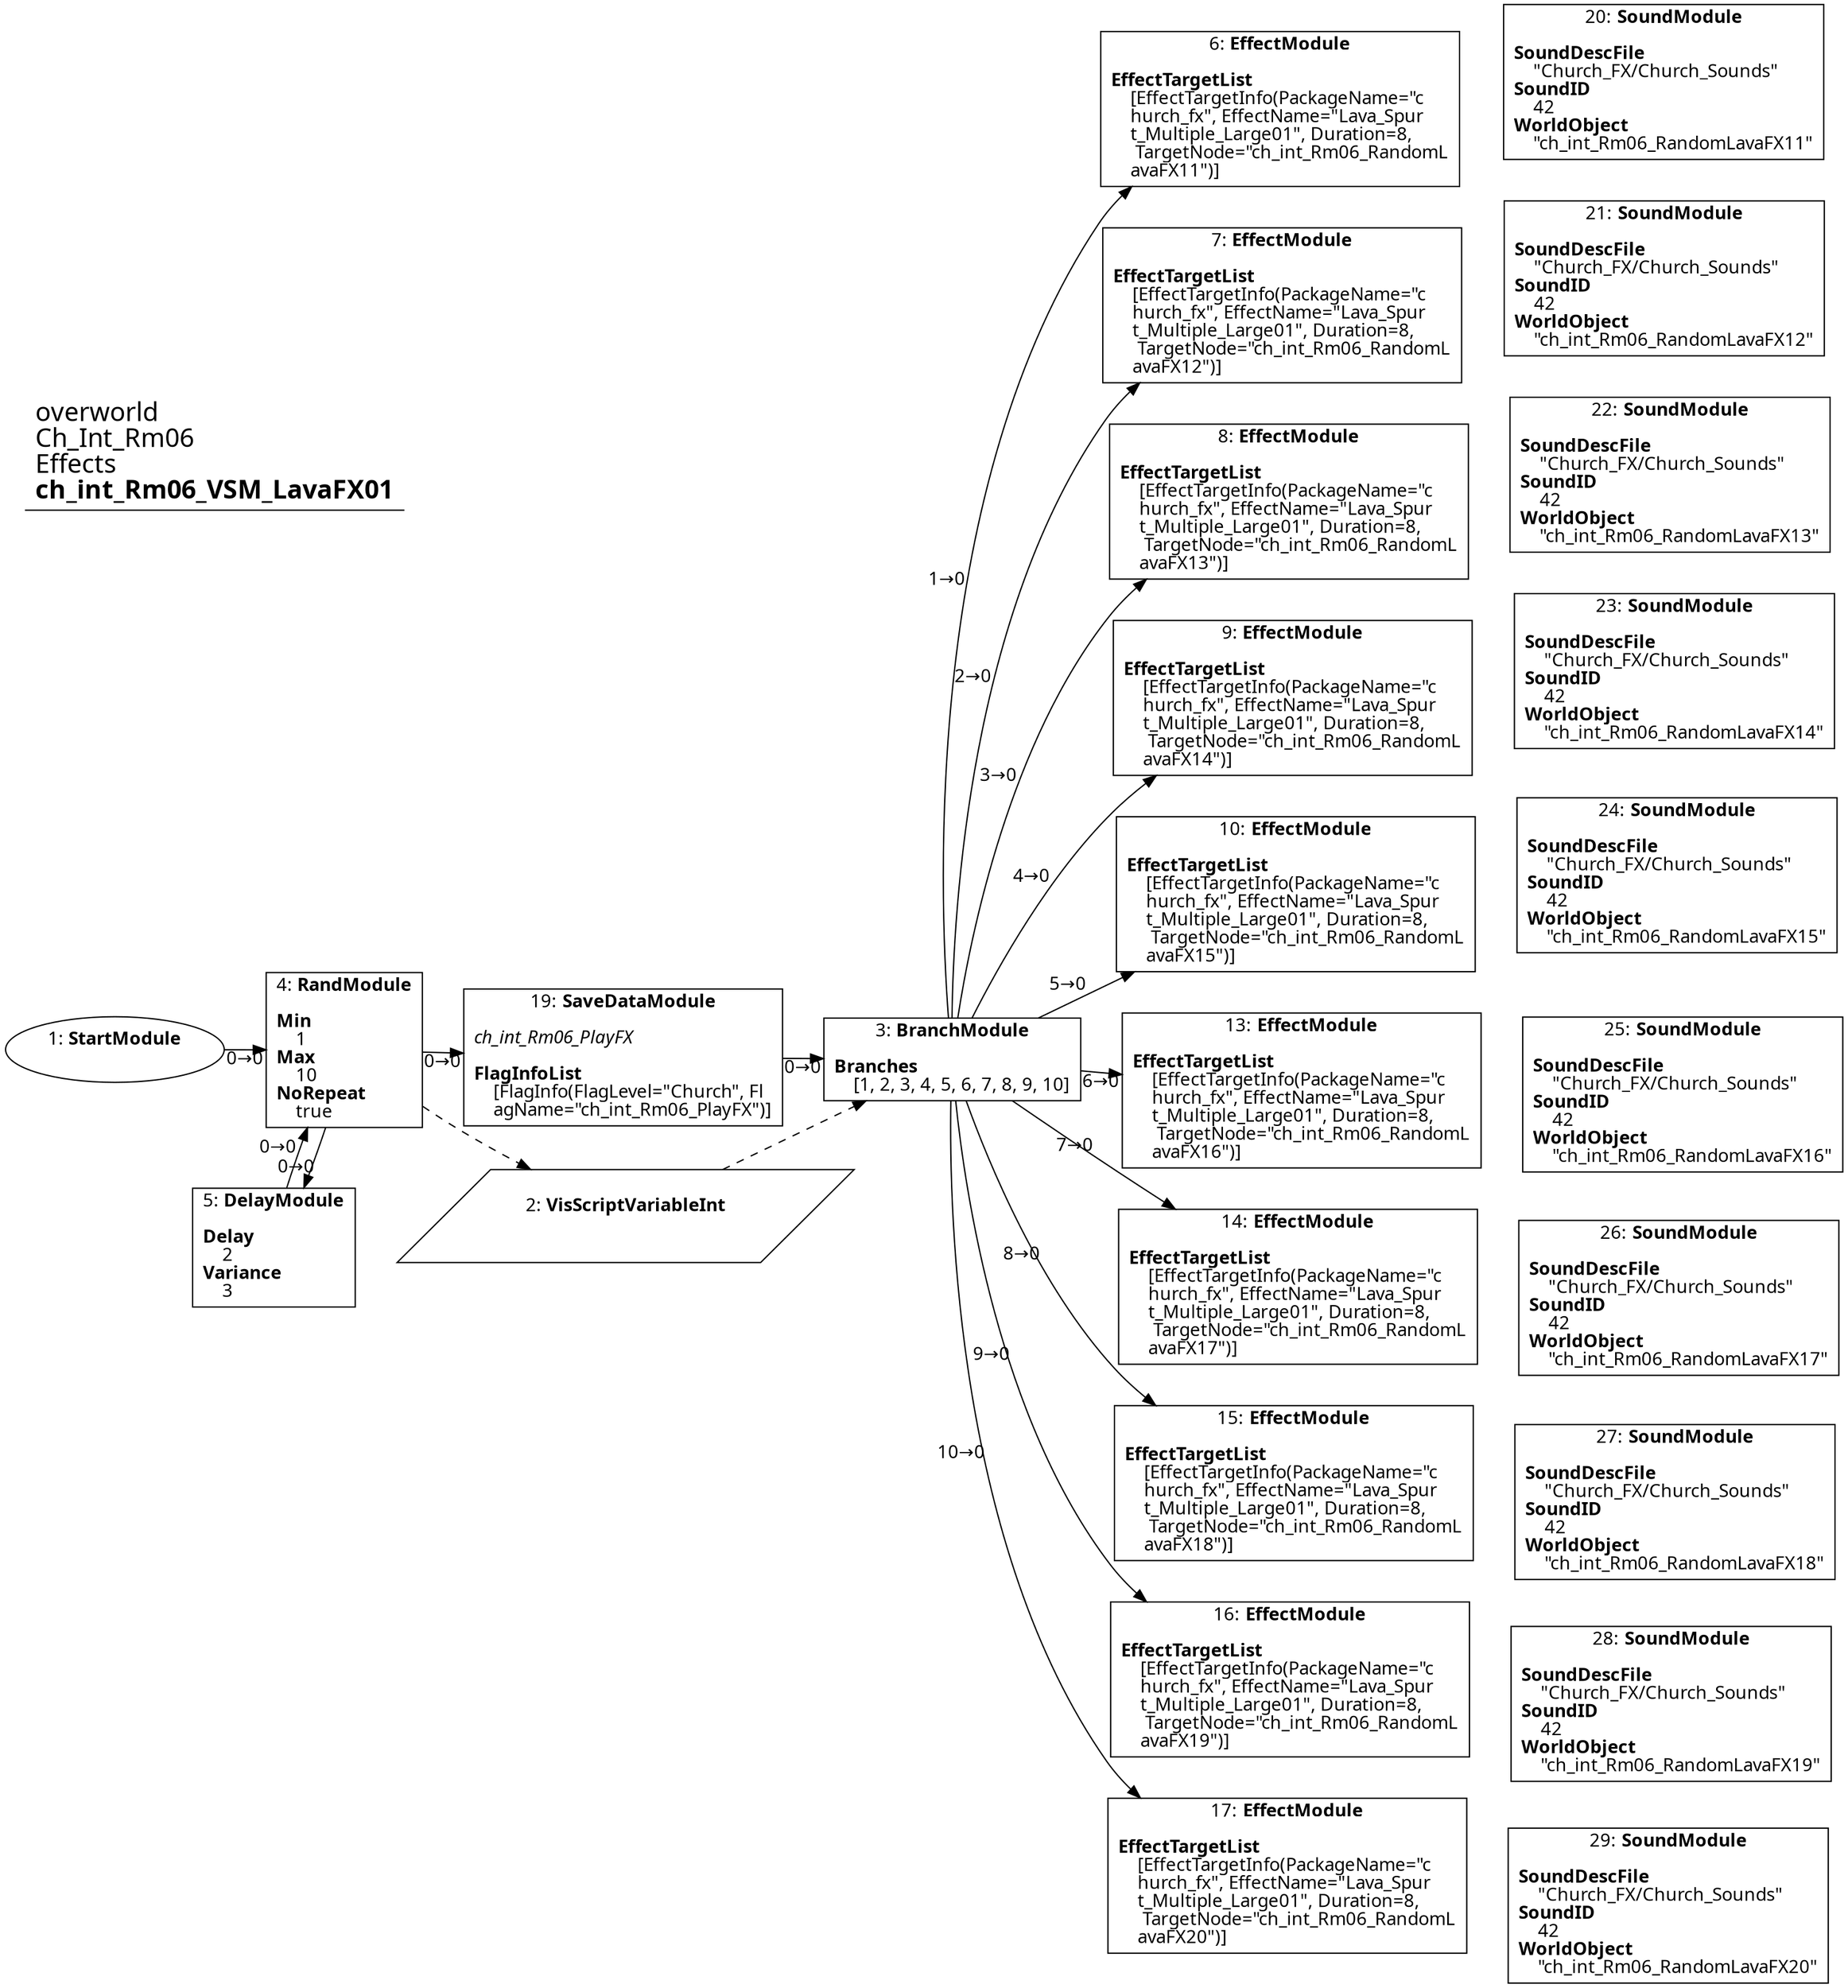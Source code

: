 digraph {
    layout = fdp;
    overlap = prism;
    sep = "+16";
    splines = spline;

    node [ shape = box ];

    graph [ fontname = "Segoe UI" ];
    node [ fontname = "Segoe UI" ];
    edge [ fontname = "Segoe UI" ];

    1 [ label = <1: <b>StartModule</b><br/><br/>> ];
    1 [ shape = oval ]
    1 [ pos = "0.17300001,-0.28500003!" ];
    1 -> 4 [ label = "0→0" ];

    2 [ label = <2: <b>VisScriptVariableInt</b><br/><br/>> ];
    2 [ shape = parallelogram ]
    2 [ pos = "0.606,-0.45800003!" ];

    3 [ label = <3: <b>BranchModule</b><br/><br/><b>Branches</b><br align="left"/>    [1, 2, 3, 4, 5, 6, 7, 8, 9, 10]<br align="left"/>> ];
    3 [ pos = "0.87700003,-0.28500003!" ];
    3 -> 6 [ label = "1→0" ];
    3 -> 7 [ label = "2→0" ];
    3 -> 8 [ label = "3→0" ];
    3 -> 9 [ label = "4→0" ];
    3 -> 10 [ label = "5→0" ];
    3 -> 13 [ label = "6→0" ];
    3 -> 14 [ label = "7→0" ];
    3 -> 15 [ label = "8→0" ];
    3 -> 16 [ label = "9→0" ];
    3 -> 17 [ label = "10→0" ];
    2 -> 3 [ style = dashed ];

    4 [ label = <4: <b>RandModule</b><br/><br/><b>Min</b><br align="left"/>    1<br align="left"/><b>Max</b><br align="left"/>    10<br align="left"/><b>NoRepeat</b><br align="left"/>    true<br align="left"/>> ];
    4 [ pos = "0.36100003,-0.28500003!" ];
    4 -> 5 [ label = "0→0" ];
    4 -> 19 [ label = "0→0" ];
    4 -> 2 [ style = dashed ];

    5 [ label = <5: <b>DelayModule</b><br/><br/><b>Delay</b><br align="left"/>    2<br align="left"/><b>Variance</b><br align="left"/>    3<br align="left"/>> ];
    5 [ pos = "0.37300003,-0.47900003!" ];
    5 -> 4 [ label = "0→0" ];

    6 [ label = <6: <b>EffectModule</b><br/><br/><b>EffectTargetList</b><br align="left"/>    [EffectTargetInfo(PackageName=&quot;c<br align="left"/>    hurch_fx&quot;, EffectName=&quot;Lava_Spur<br align="left"/>    t_Multiple_Large01&quot;, Duration=8,<br align="left"/>     TargetNode=&quot;ch_int_Rm06_RandomL<br align="left"/>    avaFX11&quot;)]<br align="left"/>> ];
    6 [ pos = "1.4720001,0.35000002!" ];

    7 [ label = <7: <b>EffectModule</b><br/><br/><b>EffectTargetList</b><br align="left"/>    [EffectTargetInfo(PackageName=&quot;c<br align="left"/>    hurch_fx&quot;, EffectName=&quot;Lava_Spur<br align="left"/>    t_Multiple_Large01&quot;, Duration=8,<br align="left"/>     TargetNode=&quot;ch_int_Rm06_RandomL<br align="left"/>    avaFX12&quot;)]<br align="left"/>> ];
    7 [ pos = "1.4740001,0.22500001!" ];

    8 [ label = <8: <b>EffectModule</b><br/><br/><b>EffectTargetList</b><br align="left"/>    [EffectTargetInfo(PackageName=&quot;c<br align="left"/>    hurch_fx&quot;, EffectName=&quot;Lava_Spur<br align="left"/>    t_Multiple_Large01&quot;, Duration=8,<br align="left"/>     TargetNode=&quot;ch_int_Rm06_RandomL<br align="left"/>    avaFX13&quot;)]<br align="left"/>> ];
    8 [ pos = "1.4740001,0.1!" ];

    9 [ label = <9: <b>EffectModule</b><br/><br/><b>EffectTargetList</b><br align="left"/>    [EffectTargetInfo(PackageName=&quot;c<br align="left"/>    hurch_fx&quot;, EffectName=&quot;Lava_Spur<br align="left"/>    t_Multiple_Large01&quot;, Duration=8,<br align="left"/>     TargetNode=&quot;ch_int_Rm06_RandomL<br align="left"/>    avaFX14&quot;)]<br align="left"/>> ];
    9 [ pos = "1.4740001,-0.027!" ];

    10 [ label = <10: <b>EffectModule</b><br/><br/><b>EffectTargetList</b><br align="left"/>    [EffectTargetInfo(PackageName=&quot;c<br align="left"/>    hurch_fx&quot;, EffectName=&quot;Lava_Spur<br align="left"/>    t_Multiple_Large01&quot;, Duration=8,<br align="left"/>     TargetNode=&quot;ch_int_Rm06_RandomL<br align="left"/>    avaFX15&quot;)]<br align="left"/>> ];
    10 [ pos = "1.473,-0.15300001!" ];

    13 [ label = <13: <b>EffectModule</b><br/><br/><b>EffectTargetList</b><br align="left"/>    [EffectTargetInfo(PackageName=&quot;c<br align="left"/>    hurch_fx&quot;, EffectName=&quot;Lava_Spur<br align="left"/>    t_Multiple_Large01&quot;, Duration=8,<br align="left"/>     TargetNode=&quot;ch_int_Rm06_RandomL<br align="left"/>    avaFX16&quot;)]<br align="left"/>> ];
    13 [ pos = "1.4740001,-0.28!" ];

    14 [ label = <14: <b>EffectModule</b><br/><br/><b>EffectTargetList</b><br align="left"/>    [EffectTargetInfo(PackageName=&quot;c<br align="left"/>    hurch_fx&quot;, EffectName=&quot;Lava_Spur<br align="left"/>    t_Multiple_Large01&quot;, Duration=8,<br align="left"/>     TargetNode=&quot;ch_int_Rm06_RandomL<br align="left"/>    avaFX17&quot;)]<br align="left"/>> ];
    14 [ pos = "1.475,-0.407!" ];

    15 [ label = <15: <b>EffectModule</b><br/><br/><b>EffectTargetList</b><br align="left"/>    [EffectTargetInfo(PackageName=&quot;c<br align="left"/>    hurch_fx&quot;, EffectName=&quot;Lava_Spur<br align="left"/>    t_Multiple_Large01&quot;, Duration=8,<br align="left"/>     TargetNode=&quot;ch_int_Rm06_RandomL<br align="left"/>    avaFX18&quot;)]<br align="left"/>> ];
    15 [ pos = "1.475,-0.53400004!" ];

    16 [ label = <16: <b>EffectModule</b><br/><br/><b>EffectTargetList</b><br align="left"/>    [EffectTargetInfo(PackageName=&quot;c<br align="left"/>    hurch_fx&quot;, EffectName=&quot;Lava_Spur<br align="left"/>    t_Multiple_Large01&quot;, Duration=8,<br align="left"/>     TargetNode=&quot;ch_int_Rm06_RandomL<br align="left"/>    avaFX19&quot;)]<br align="left"/>> ];
    16 [ pos = "1.478,-0.65300006!" ];

    17 [ label = <17: <b>EffectModule</b><br/><br/><b>EffectTargetList</b><br align="left"/>    [EffectTargetInfo(PackageName=&quot;c<br align="left"/>    hurch_fx&quot;, EffectName=&quot;Lava_Spur<br align="left"/>    t_Multiple_Large01&quot;, Duration=8,<br align="left"/>     TargetNode=&quot;ch_int_Rm06_RandomL<br align="left"/>    avaFX20&quot;)]<br align="left"/>> ];
    17 [ pos = "1.4790001,-0.77800006!" ];

    19 [ label = <19: <b>SaveDataModule</b><br/><br/><i>ch_int_Rm06_PlayFX<br align="left"/></i><br align="left"/><b>FlagInfoList</b><br align="left"/>    [FlagInfo(FlagLevel=&quot;Church&quot;, Fl<br align="left"/>    agName=&quot;ch_int_Rm06_PlayFX&quot;)]<br align="left"/>> ];
    19 [ pos = "0.60400003,-0.28500003!" ];
    19 -> 3 [ label = "0→0" ];

    20 [ label = <20: <b>SoundModule</b><br/><br/><b>SoundDescFile</b><br align="left"/>    &quot;Church_FX/Church_Sounds&quot;<br align="left"/><b>SoundID</b><br align="left"/>    42<br align="left"/><b>WorldObject</b><br align="left"/>    &quot;ch_int_Rm06_RandomLavaFX11&quot;<br align="left"/>> ];
    20 [ pos = "1.692,0.37600002!" ];

    21 [ label = <21: <b>SoundModule</b><br/><br/><b>SoundDescFile</b><br align="left"/>    &quot;Church_FX/Church_Sounds&quot;<br align="left"/><b>SoundID</b><br align="left"/>    42<br align="left"/><b>WorldObject</b><br align="left"/>    &quot;ch_int_Rm06_RandomLavaFX12&quot;<br align="left"/>> ];
    21 [ pos = "1.6910001,0.24700001!" ];

    22 [ label = <22: <b>SoundModule</b><br/><br/><b>SoundDescFile</b><br align="left"/>    &quot;Church_FX/Church_Sounds&quot;<br align="left"/><b>SoundID</b><br align="left"/>    42<br align="left"/><b>WorldObject</b><br align="left"/>    &quot;ch_int_Rm06_RandomLavaFX13&quot;<br align="left"/>> ];
    22 [ pos = "1.69,0.115!" ];

    23 [ label = <23: <b>SoundModule</b><br/><br/><b>SoundDescFile</b><br align="left"/>    &quot;Church_FX/Church_Sounds&quot;<br align="left"/><b>SoundID</b><br align="left"/>    42<br align="left"/><b>WorldObject</b><br align="left"/>    &quot;ch_int_Rm06_RandomLavaFX14&quot;<br align="left"/>> ];
    23 [ pos = "1.69,-0.018000001!" ];

    24 [ label = <24: <b>SoundModule</b><br/><br/><b>SoundDescFile</b><br align="left"/>    &quot;Church_FX/Church_Sounds&quot;<br align="left"/><b>SoundID</b><br align="left"/>    42<br align="left"/><b>WorldObject</b><br align="left"/>    &quot;ch_int_Rm06_RandomLavaFX15&quot;<br align="left"/>> ];
    24 [ pos = "1.69,-0.14600001!" ];

    25 [ label = <25: <b>SoundModule</b><br/><br/><b>SoundDescFile</b><br align="left"/>    &quot;Church_FX/Church_Sounds&quot;<br align="left"/><b>SoundID</b><br align="left"/>    42<br align="left"/><b>WorldObject</b><br align="left"/>    &quot;ch_int_Rm06_RandomLavaFX16&quot;<br align="left"/>> ];
    25 [ pos = "1.69,-0.277!" ];

    26 [ label = <26: <b>SoundModule</b><br/><br/><b>SoundDescFile</b><br align="left"/>    &quot;Church_FX/Church_Sounds&quot;<br align="left"/><b>SoundID</b><br align="left"/>    42<br align="left"/><b>WorldObject</b><br align="left"/>    &quot;ch_int_Rm06_RandomLavaFX17&quot;<br align="left"/>> ];
    26 [ pos = "1.6890001,-0.40600002!" ];

    27 [ label = <27: <b>SoundModule</b><br/><br/><b>SoundDescFile</b><br align="left"/>    &quot;Church_FX/Church_Sounds&quot;<br align="left"/><b>SoundID</b><br align="left"/>    42<br align="left"/><b>WorldObject</b><br align="left"/>    &quot;ch_int_Rm06_RandomLavaFX18&quot;<br align="left"/>> ];
    27 [ pos = "1.6880001,-0.53800005!" ];

    28 [ label = <28: <b>SoundModule</b><br/><br/><b>SoundDescFile</b><br align="left"/>    &quot;Church_FX/Church_Sounds&quot;<br align="left"/><b>SoundID</b><br align="left"/>    42<br align="left"/><b>WorldObject</b><br align="left"/>    &quot;ch_int_Rm06_RandomLavaFX19&quot;<br align="left"/>> ];
    28 [ pos = "1.6880001,-0.671!" ];

    29 [ label = <29: <b>SoundModule</b><br/><br/><b>SoundDescFile</b><br align="left"/>    &quot;Church_FX/Church_Sounds&quot;<br align="left"/><b>SoundID</b><br align="left"/>    42<br align="left"/><b>WorldObject</b><br align="left"/>    &quot;ch_int_Rm06_RandomLavaFX20&quot;<br align="left"/>> ];
    29 [ pos = "1.6880001,-0.799!" ];

    title [ pos = "0.172,0.377!" ];
    title [ shape = underline ];
    title [ label = <<font point-size="20">overworld<br align="left"/>Ch_Int_Rm06<br align="left"/>Effects<br align="left"/><b>ch_int_Rm06_VSM_LavaFX01</b><br align="left"/></font>> ];
}
